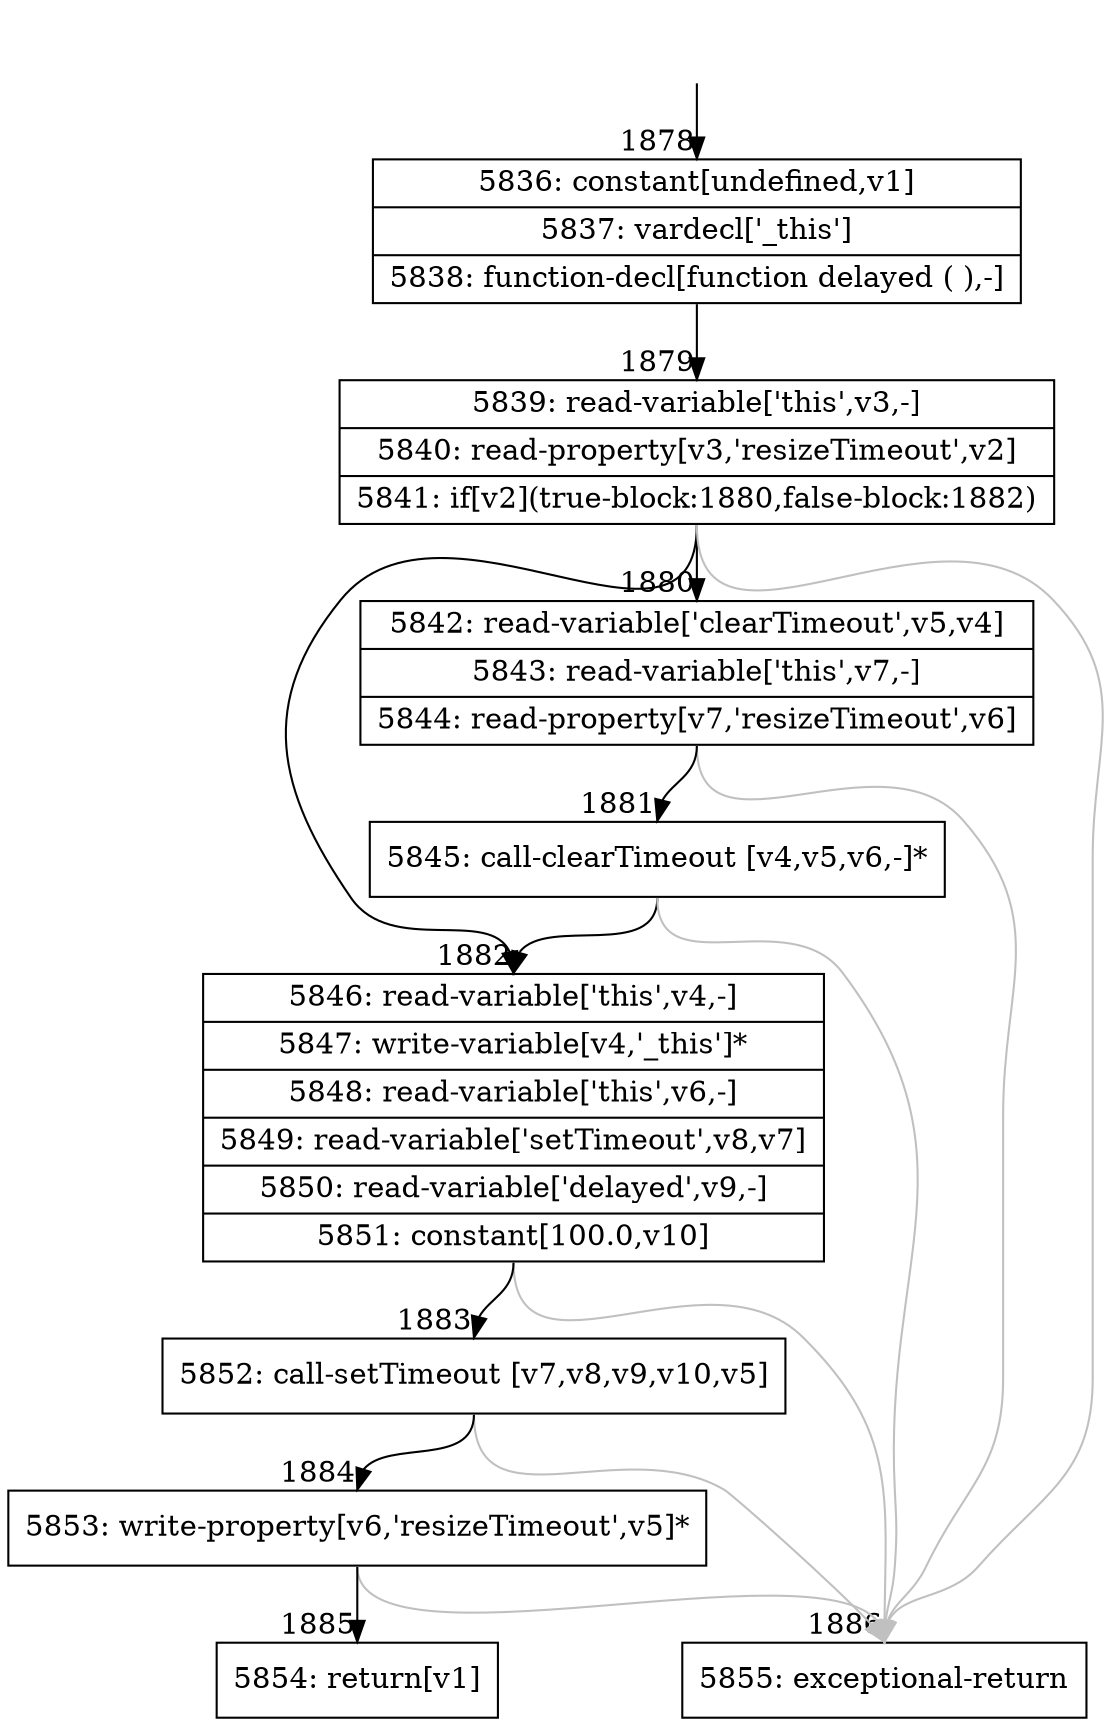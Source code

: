 digraph {
rankdir="TD"
BB_entry173[shape=none,label=""];
BB_entry173 -> BB1878 [tailport=s, headport=n, headlabel="    1878"]
BB1878 [shape=record label="{5836: constant[undefined,v1]|5837: vardecl['_this']|5838: function-decl[function delayed ( ),-]}" ] 
BB1878 -> BB1879 [tailport=s, headport=n, headlabel="      1879"]
BB1879 [shape=record label="{5839: read-variable['this',v3,-]|5840: read-property[v3,'resizeTimeout',v2]|5841: if[v2](true-block:1880,false-block:1882)}" ] 
BB1879 -> BB1880 [tailport=s, headport=n, headlabel="      1880"]
BB1879 -> BB1882 [tailport=s, headport=n, headlabel="      1882"]
BB1879 -> BB1886 [tailport=s, headport=n, color=gray, headlabel="      1886"]
BB1880 [shape=record label="{5842: read-variable['clearTimeout',v5,v4]|5843: read-variable['this',v7,-]|5844: read-property[v7,'resizeTimeout',v6]}" ] 
BB1880 -> BB1881 [tailport=s, headport=n, headlabel="      1881"]
BB1880 -> BB1886 [tailport=s, headport=n, color=gray]
BB1881 [shape=record label="{5845: call-clearTimeout [v4,v5,v6,-]*}" ] 
BB1881 -> BB1882 [tailport=s, headport=n]
BB1881 -> BB1886 [tailport=s, headport=n, color=gray]
BB1882 [shape=record label="{5846: read-variable['this',v4,-]|5847: write-variable[v4,'_this']*|5848: read-variable['this',v6,-]|5849: read-variable['setTimeout',v8,v7]|5850: read-variable['delayed',v9,-]|5851: constant[100.0,v10]}" ] 
BB1882 -> BB1883 [tailport=s, headport=n, headlabel="      1883"]
BB1882 -> BB1886 [tailport=s, headport=n, color=gray]
BB1883 [shape=record label="{5852: call-setTimeout [v7,v8,v9,v10,v5]}" ] 
BB1883 -> BB1884 [tailport=s, headport=n, headlabel="      1884"]
BB1883 -> BB1886 [tailport=s, headport=n, color=gray]
BB1884 [shape=record label="{5853: write-property[v6,'resizeTimeout',v5]*}" ] 
BB1884 -> BB1885 [tailport=s, headport=n, headlabel="      1885"]
BB1884 -> BB1886 [tailport=s, headport=n, color=gray]
BB1885 [shape=record label="{5854: return[v1]}" ] 
BB1886 [shape=record label="{5855: exceptional-return}" ] 
//#$~ 2654
}
